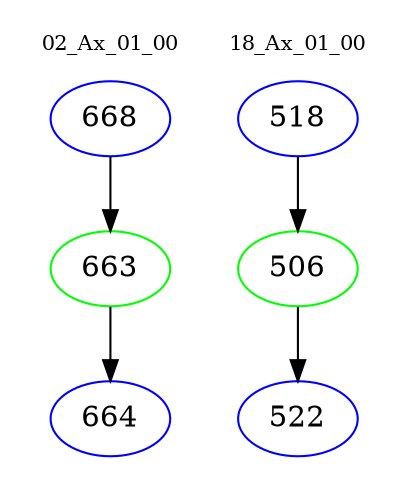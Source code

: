 digraph{
subgraph cluster_0 {
color = white
label = "02_Ax_01_00";
fontsize=10;
T0_668 [label="668", color="blue"]
T0_668 -> T0_663 [color="black"]
T0_663 [label="663", color="green"]
T0_663 -> T0_664 [color="black"]
T0_664 [label="664", color="blue"]
}
subgraph cluster_1 {
color = white
label = "18_Ax_01_00";
fontsize=10;
T1_518 [label="518", color="blue"]
T1_518 -> T1_506 [color="black"]
T1_506 [label="506", color="green"]
T1_506 -> T1_522 [color="black"]
T1_522 [label="522", color="blue"]
}
}
